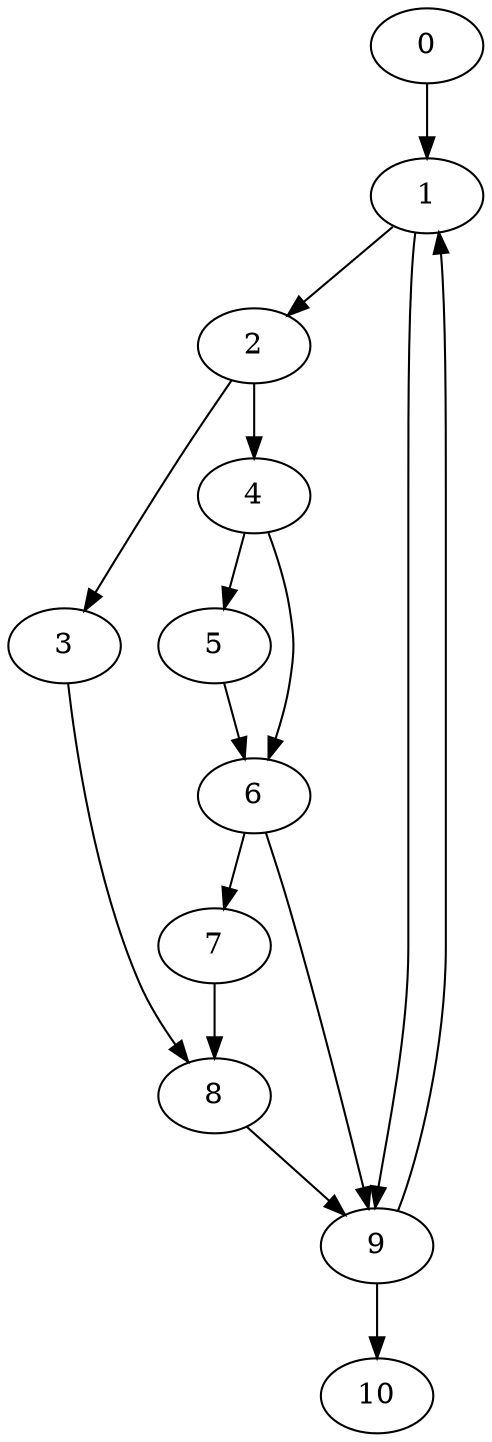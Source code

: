 digraph {
	0
	1
	2
	3
	4
	5
	6
	7
	8
	9
	10
	0 -> 1
	9 -> 1
	4 -> 6
	5 -> 6
	3 -> 8
	7 -> 8
	1 -> 9
	6 -> 9
	8 -> 9
	1 -> 2
	2 -> 3
	2 -> 4
	4 -> 5
	6 -> 7
	9 -> 10
}
